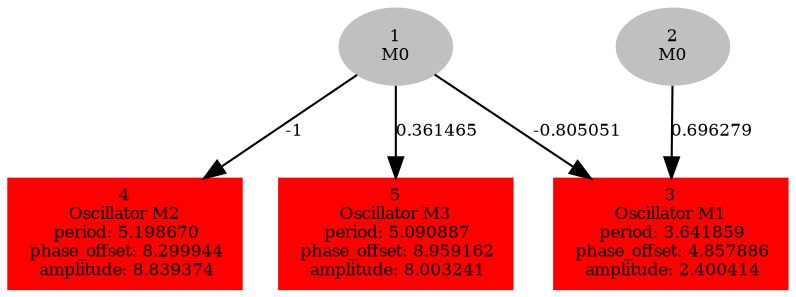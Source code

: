 digraph g{ forcelabels=true;
1[label=<1<BR/>M0>,color="grey",style=filled,fontsize=8];
2[label=<2<BR/>M0>,color="grey",style=filled,fontsize=8];
3 [label=<3<BR />Oscillator M1<BR /> period: 3.641859<BR /> phase_offset: 4.857886<BR /> amplitude: 2.400414>, shape=box,color=red,style=filled,fontsize=8];4 [label=<4<BR />Oscillator M2<BR /> period: 5.198670<BR /> phase_offset: 8.299944<BR /> amplitude: 8.839374>, shape=box,color=red,style=filled,fontsize=8];5 [label=<5<BR />Oscillator M3<BR /> period: 5.090887<BR /> phase_offset: 8.959162<BR /> amplitude: 8.003241>, shape=box,color=red,style=filled,fontsize=8];1 -> 3[label="-0.805051 ",fontsize="8"];
1 -> 4[label="-1 ",fontsize="8"];
1 -> 5[label="0.361465 ",fontsize="8"];
2 -> 3[label="0.696279 ",fontsize="8"];
 }
